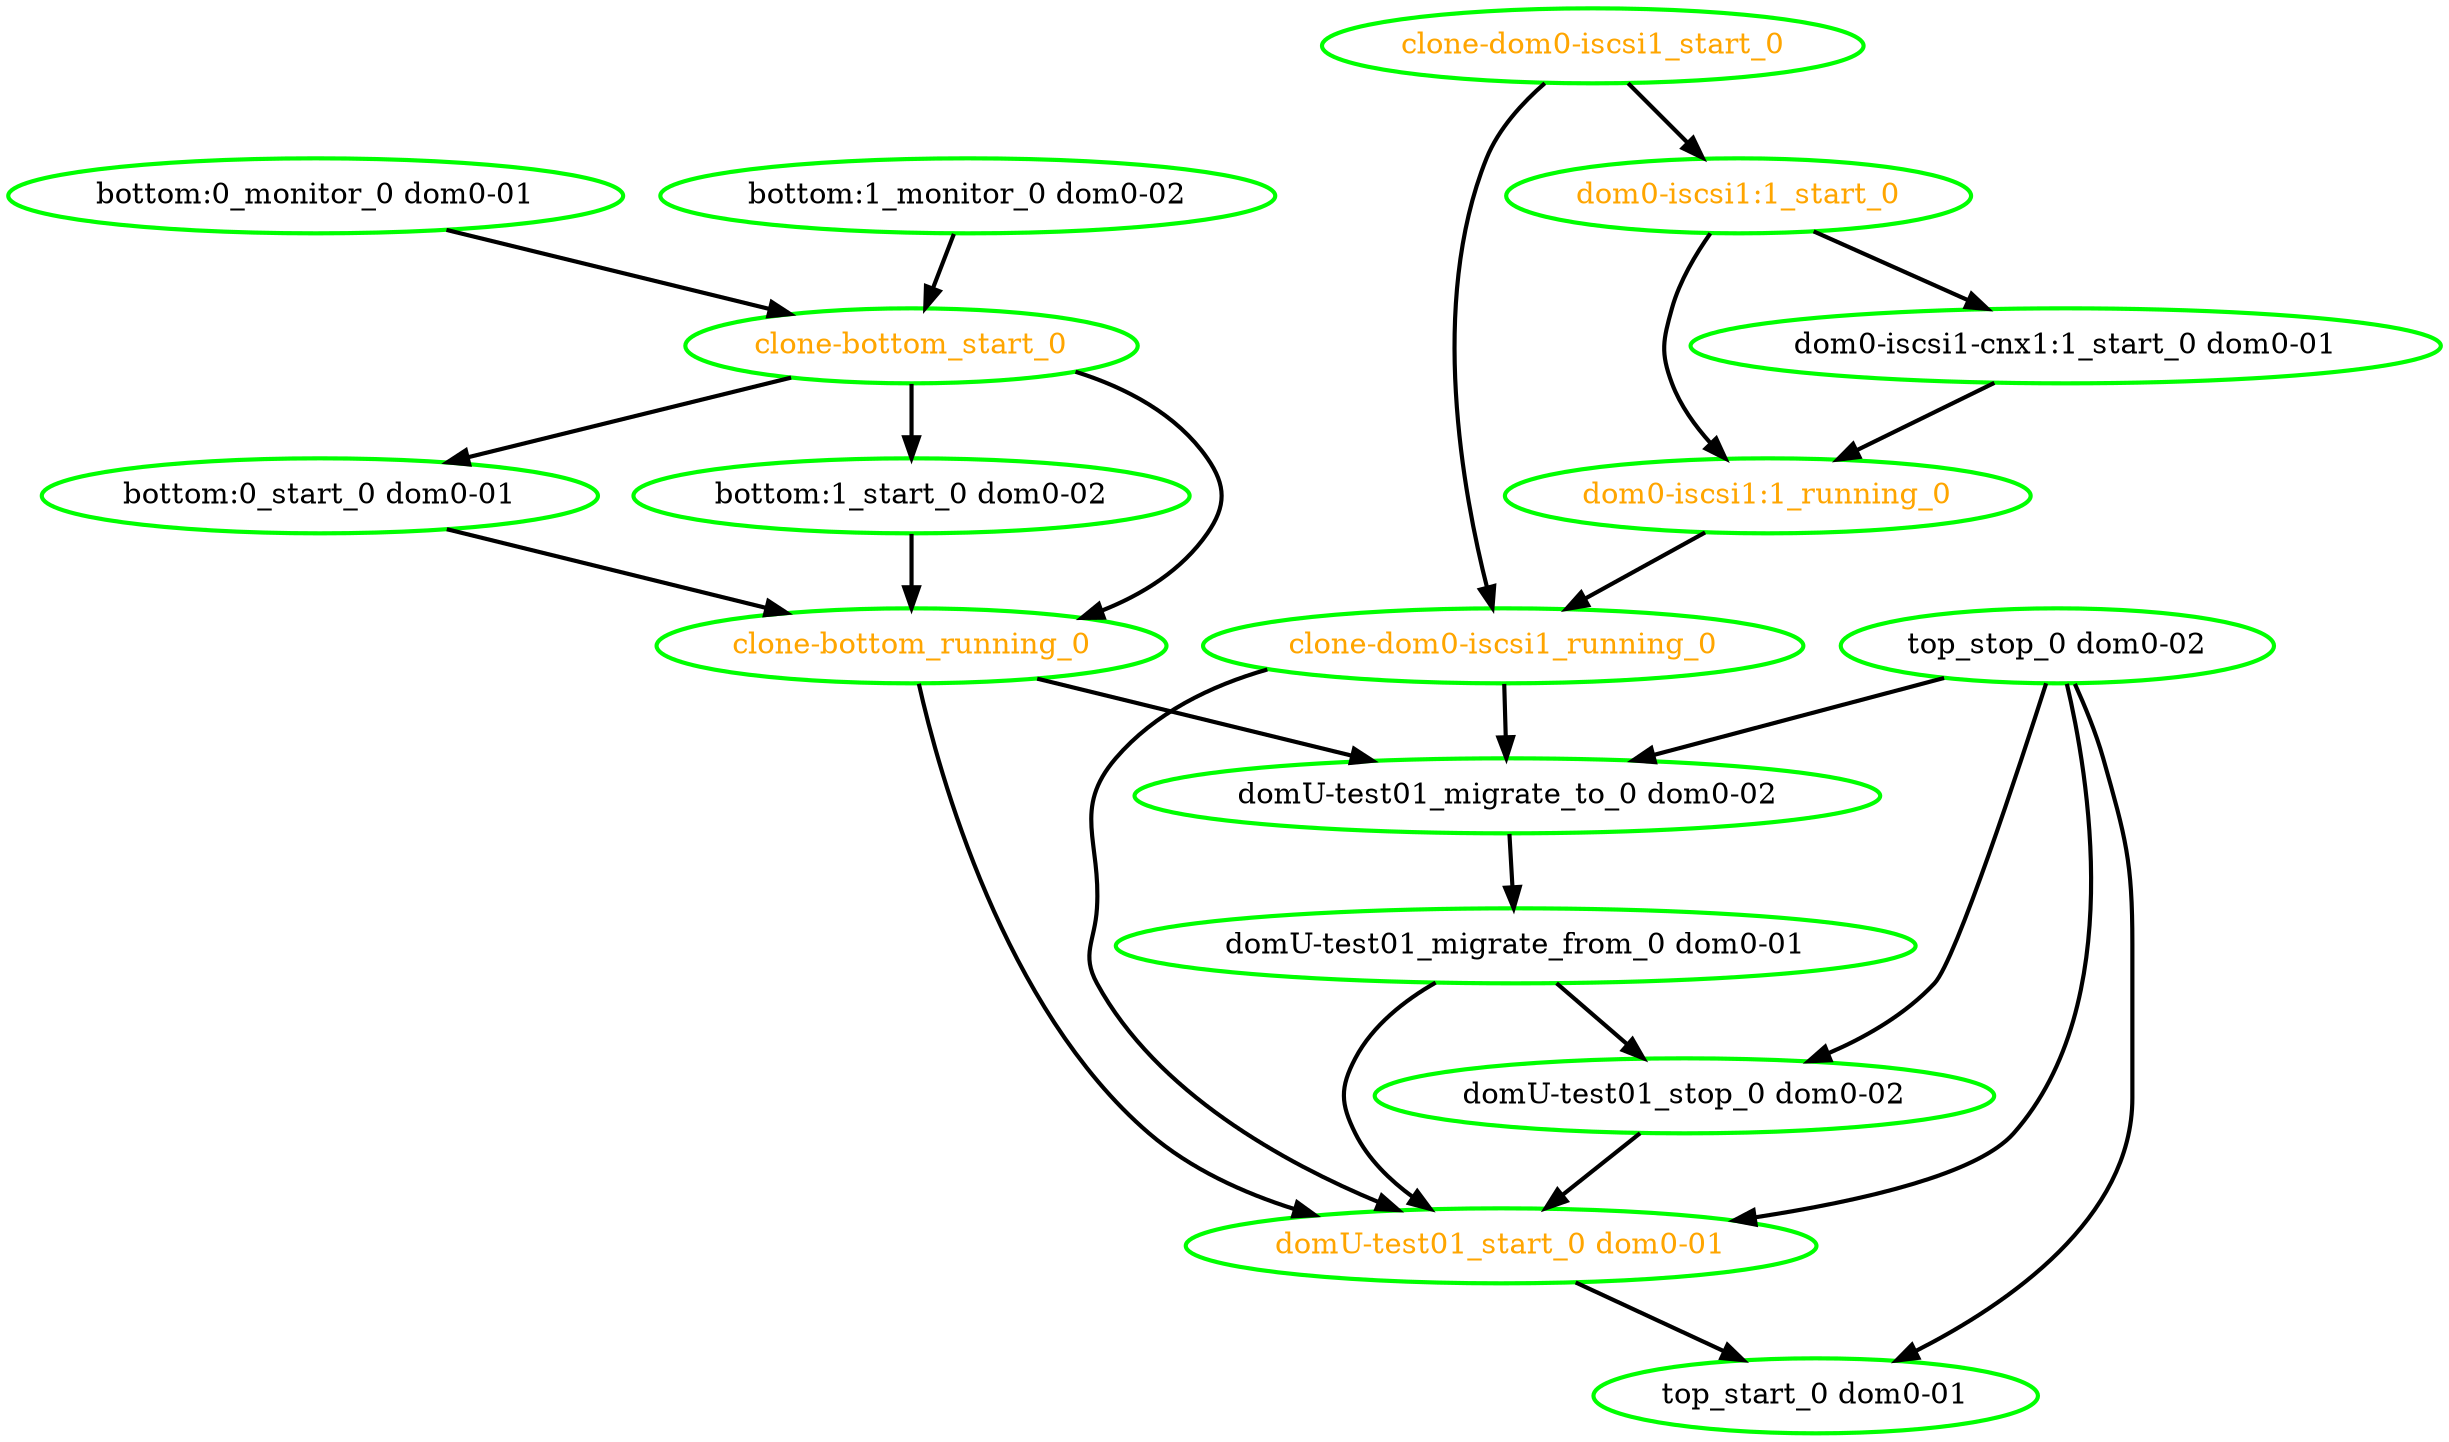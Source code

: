  digraph "g" {
"bottom:0_monitor_0 dom0-01" -> "clone-bottom_start_0" [ style = bold]
"bottom:0_monitor_0 dom0-01" [ style=bold color="green" fontcolor="black"]
"bottom:0_start_0 dom0-01" -> "clone-bottom_running_0" [ style = bold]
"bottom:0_start_0 dom0-01" [ style=bold color="green" fontcolor="black"]
"bottom:1_monitor_0 dom0-02" -> "clone-bottom_start_0" [ style = bold]
"bottom:1_monitor_0 dom0-02" [ style=bold color="green" fontcolor="black"]
"bottom:1_start_0 dom0-02" -> "clone-bottom_running_0" [ style = bold]
"bottom:1_start_0 dom0-02" [ style=bold color="green" fontcolor="black"]
"clone-bottom_running_0" -> "domU-test01_migrate_to_0 dom0-02" [ style = bold]
"clone-bottom_running_0" -> "domU-test01_start_0 dom0-01" [ style = bold]
"clone-bottom_running_0" [ style=bold color="green" fontcolor="orange"]
"clone-bottom_start_0" -> "bottom:0_start_0 dom0-01" [ style = bold]
"clone-bottom_start_0" -> "bottom:1_start_0 dom0-02" [ style = bold]
"clone-bottom_start_0" -> "clone-bottom_running_0" [ style = bold]
"clone-bottom_start_0" [ style=bold color="green" fontcolor="orange"]
"clone-dom0-iscsi1_running_0" -> "domU-test01_migrate_to_0 dom0-02" [ style = bold]
"clone-dom0-iscsi1_running_0" -> "domU-test01_start_0 dom0-01" [ style = bold]
"clone-dom0-iscsi1_running_0" [ style=bold color="green" fontcolor="orange"]
"clone-dom0-iscsi1_start_0" -> "clone-dom0-iscsi1_running_0" [ style = bold]
"clone-dom0-iscsi1_start_0" -> "dom0-iscsi1:1_start_0" [ style = bold]
"clone-dom0-iscsi1_start_0" [ style=bold color="green" fontcolor="orange"]
"dom0-iscsi1-cnx1:1_start_0 dom0-01" -> "dom0-iscsi1:1_running_0" [ style = bold]
"dom0-iscsi1-cnx1:1_start_0 dom0-01" [ style=bold color="green" fontcolor="black"]
"dom0-iscsi1:1_running_0" -> "clone-dom0-iscsi1_running_0" [ style = bold]
"dom0-iscsi1:1_running_0" [ style=bold color="green" fontcolor="orange"]
"dom0-iscsi1:1_start_0" -> "dom0-iscsi1-cnx1:1_start_0 dom0-01" [ style = bold]
"dom0-iscsi1:1_start_0" -> "dom0-iscsi1:1_running_0" [ style = bold]
"dom0-iscsi1:1_start_0" [ style=bold color="green" fontcolor="orange"]
"domU-test01_migrate_from_0 dom0-01" -> "domU-test01_start_0 dom0-01" [ style = bold]
"domU-test01_migrate_from_0 dom0-01" -> "domU-test01_stop_0 dom0-02" [ style = bold]
"domU-test01_migrate_from_0 dom0-01" [ style=bold color="green" fontcolor="black"]
"domU-test01_migrate_to_0 dom0-02" -> "domU-test01_migrate_from_0 dom0-01" [ style = bold]
"domU-test01_migrate_to_0 dom0-02" [ style=bold color="green" fontcolor="black"]
"domU-test01_start_0 dom0-01" -> "top_start_0 dom0-01" [ style = bold]
"domU-test01_start_0 dom0-01" [ style=bold color="green" fontcolor="orange"]
"domU-test01_stop_0 dom0-02" -> "domU-test01_start_0 dom0-01" [ style = bold]
"domU-test01_stop_0 dom0-02" [ style=bold color="green" fontcolor="black"]
"top_start_0 dom0-01" [ style=bold color="green" fontcolor="black"]
"top_stop_0 dom0-02" -> "domU-test01_migrate_to_0 dom0-02" [ style = bold]
"top_stop_0 dom0-02" -> "domU-test01_start_0 dom0-01" [ style = bold]
"top_stop_0 dom0-02" -> "domU-test01_stop_0 dom0-02" [ style = bold]
"top_stop_0 dom0-02" -> "top_start_0 dom0-01" [ style = bold]
"top_stop_0 dom0-02" [ style=bold color="green" fontcolor="black"]
}
